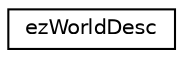 digraph "Graphical Class Hierarchy"
{
 // LATEX_PDF_SIZE
  edge [fontname="Helvetica",fontsize="10",labelfontname="Helvetica",labelfontsize="10"];
  node [fontname="Helvetica",fontsize="10",shape=record];
  rankdir="LR";
  Node0 [label="ezWorldDesc",height=0.2,width=0.4,color="black", fillcolor="white", style="filled",URL="$d7/d54/structez_world_desc.htm",tooltip="Describes the initial state of a world."];
}
